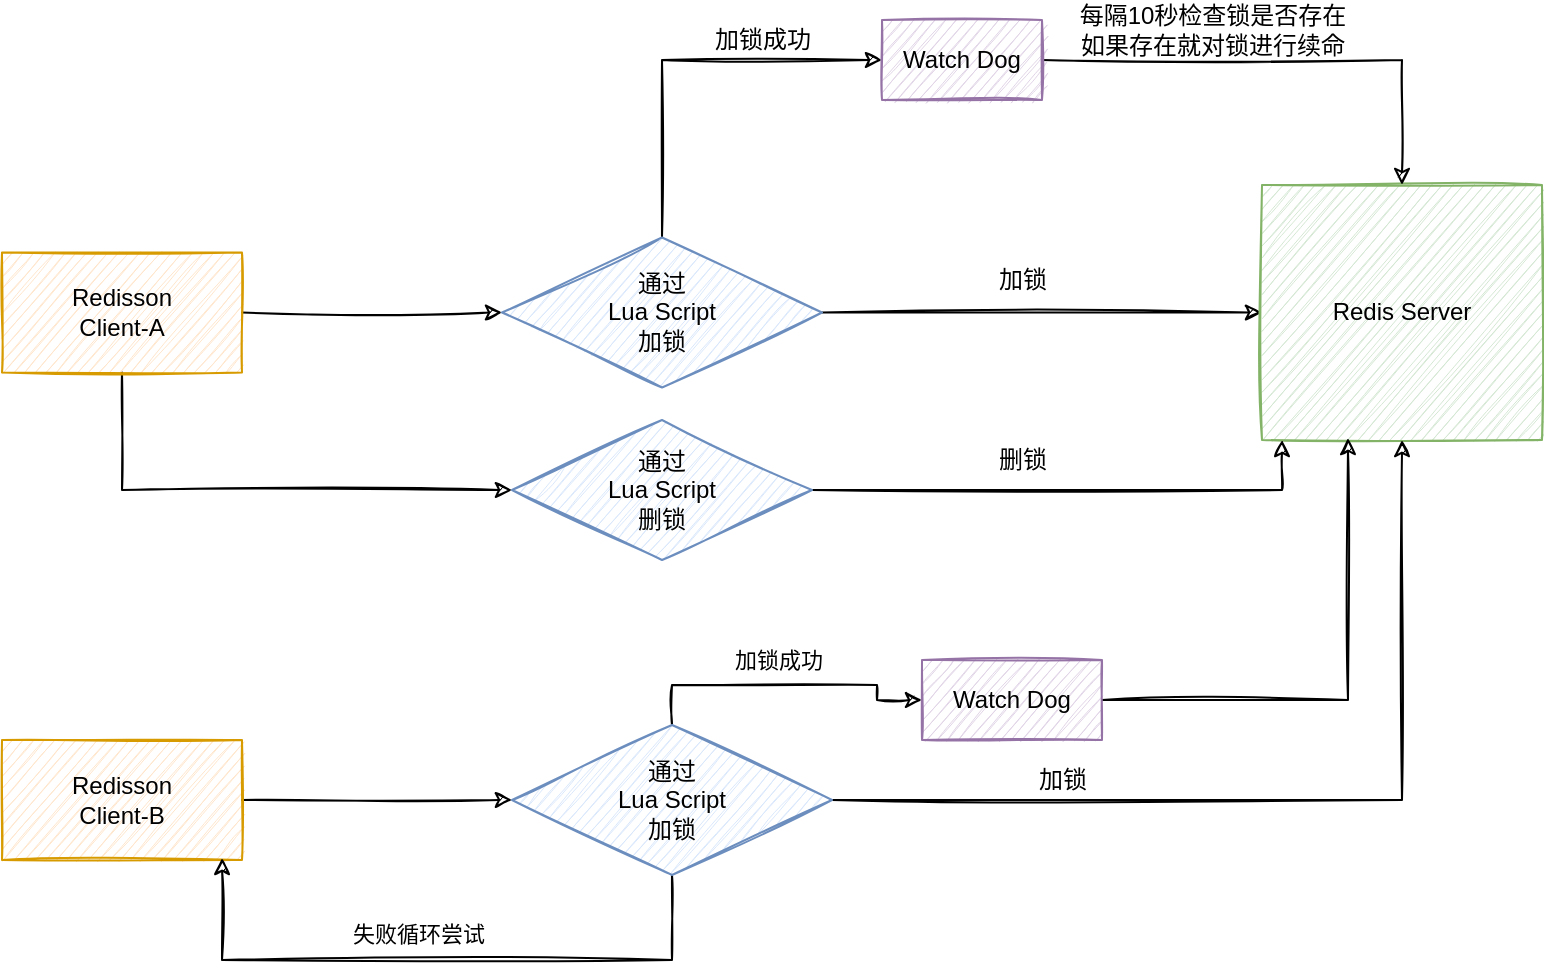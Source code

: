 <mxfile version="14.4.9" type="github">
  <diagram id="9cDEp67NSv18wzoGlvG-" name="第 1 页">
    <mxGraphModel dx="1302" dy="663" grid="1" gridSize="10" guides="1" tooltips="1" connect="1" arrows="1" fold="1" page="1" pageScale="1" pageWidth="827" pageHeight="1169" math="0" shadow="0">
      <root>
        <mxCell id="0" />
        <mxCell id="1" parent="0" />
        <mxCell id="rUE2fHd26LtLvrVWhQQe-4" style="edgeStyle=orthogonalEdgeStyle;rounded=0;sketch=1;orthogonalLoop=1;jettySize=auto;html=1;exitX=1;exitY=0.5;exitDx=0;exitDy=0;" edge="1" parent="1" source="rUE2fHd26LtLvrVWhQQe-1" target="rUE2fHd26LtLvrVWhQQe-2">
          <mxGeometry relative="1" as="geometry" />
        </mxCell>
        <mxCell id="rUE2fHd26LtLvrVWhQQe-23" style="edgeStyle=orthogonalEdgeStyle;rounded=0;sketch=1;orthogonalLoop=1;jettySize=auto;html=1;exitX=0.5;exitY=1;exitDx=0;exitDy=0;entryX=0;entryY=0.5;entryDx=0;entryDy=0;" edge="1" parent="1" source="rUE2fHd26LtLvrVWhQQe-1" target="rUE2fHd26LtLvrVWhQQe-16">
          <mxGeometry relative="1" as="geometry" />
        </mxCell>
        <mxCell id="rUE2fHd26LtLvrVWhQQe-1" value="Redisson&lt;br&gt;Client-A" style="whiteSpace=wrap;html=1;sketch=1;fillColor=#ffe6cc;strokeColor=#d79b00;" vertex="1" parent="1">
          <mxGeometry x="30" y="166.25" width="120" height="60" as="geometry" />
        </mxCell>
        <mxCell id="rUE2fHd26LtLvrVWhQQe-7" style="edgeStyle=orthogonalEdgeStyle;rounded=0;sketch=1;orthogonalLoop=1;jettySize=auto;html=1;exitX=1;exitY=0.5;exitDx=0;exitDy=0;entryX=0;entryY=0.5;entryDx=0;entryDy=0;" edge="1" parent="1" source="rUE2fHd26LtLvrVWhQQe-2" target="rUE2fHd26LtLvrVWhQQe-8">
          <mxGeometry relative="1" as="geometry">
            <mxPoint x="520" y="163" as="targetPoint" />
          </mxGeometry>
        </mxCell>
        <mxCell id="rUE2fHd26LtLvrVWhQQe-10" style="edgeStyle=orthogonalEdgeStyle;rounded=0;sketch=1;orthogonalLoop=1;jettySize=auto;html=1;exitX=0.5;exitY=0;exitDx=0;exitDy=0;entryX=0;entryY=0.5;entryDx=0;entryDy=0;" edge="1" parent="1" source="rUE2fHd26LtLvrVWhQQe-2" target="rUE2fHd26LtLvrVWhQQe-11">
          <mxGeometry relative="1" as="geometry">
            <mxPoint x="370" y="80" as="targetPoint" />
          </mxGeometry>
        </mxCell>
        <mxCell id="rUE2fHd26LtLvrVWhQQe-2" value="通过&lt;br&gt;Lua Script&lt;br&gt;加锁" style="rhombus;whiteSpace=wrap;html=1;sketch=1;fillColor=#dae8fc;strokeColor=#6c8ebf;" vertex="1" parent="1">
          <mxGeometry x="280" y="158.75" width="160" height="75" as="geometry" />
        </mxCell>
        <mxCell id="rUE2fHd26LtLvrVWhQQe-8" value="Redis Server" style="rounded=0;whiteSpace=wrap;html=1;sketch=1;fillColor=#d5e8d4;strokeColor=#82b366;" vertex="1" parent="1">
          <mxGeometry x="660" y="132.5" width="140" height="127.5" as="geometry" />
        </mxCell>
        <mxCell id="rUE2fHd26LtLvrVWhQQe-13" style="edgeStyle=orthogonalEdgeStyle;rounded=0;sketch=1;orthogonalLoop=1;jettySize=auto;html=1;exitX=1;exitY=0.5;exitDx=0;exitDy=0;" edge="1" parent="1" source="rUE2fHd26LtLvrVWhQQe-11" target="rUE2fHd26LtLvrVWhQQe-8">
          <mxGeometry relative="1" as="geometry" />
        </mxCell>
        <mxCell id="rUE2fHd26LtLvrVWhQQe-11" value="Watch Dog" style="rounded=0;whiteSpace=wrap;html=1;sketch=1;fillColor=#e1d5e7;strokeColor=#9673a6;" vertex="1" parent="1">
          <mxGeometry x="470" y="50" width="80" height="40" as="geometry" />
        </mxCell>
        <mxCell id="rUE2fHd26LtLvrVWhQQe-12" value="加锁成功" style="text;html=1;align=center;verticalAlign=middle;resizable=0;points=[];autosize=1;" vertex="1" parent="1">
          <mxGeometry x="380" y="50" width="60" height="20" as="geometry" />
        </mxCell>
        <mxCell id="rUE2fHd26LtLvrVWhQQe-14" value="每隔10秒检查锁是否存在&lt;br&gt;如果存在就对锁进行续命" style="text;html=1;align=center;verticalAlign=middle;resizable=0;points=[];autosize=1;" vertex="1" parent="1">
          <mxGeometry x="560" y="40" width="150" height="30" as="geometry" />
        </mxCell>
        <mxCell id="rUE2fHd26LtLvrVWhQQe-15" value="加锁" style="text;html=1;align=center;verticalAlign=middle;resizable=0;points=[];autosize=1;" vertex="1" parent="1">
          <mxGeometry x="520" y="170" width="40" height="20" as="geometry" />
        </mxCell>
        <mxCell id="rUE2fHd26LtLvrVWhQQe-17" style="edgeStyle=orthogonalEdgeStyle;rounded=0;sketch=1;orthogonalLoop=1;jettySize=auto;html=1;exitX=1;exitY=0.5;exitDx=0;exitDy=0;" edge="1" parent="1" source="rUE2fHd26LtLvrVWhQQe-16" target="rUE2fHd26LtLvrVWhQQe-8">
          <mxGeometry relative="1" as="geometry">
            <Array as="points">
              <mxPoint x="670" y="285" />
            </Array>
          </mxGeometry>
        </mxCell>
        <mxCell id="rUE2fHd26LtLvrVWhQQe-16" value="通过&lt;br&gt;Lua Script&lt;br&gt;删锁" style="rhombus;whiteSpace=wrap;html=1;sketch=1;fillColor=#dae8fc;strokeColor=#6c8ebf;" vertex="1" parent="1">
          <mxGeometry x="285" y="250" width="150" height="70" as="geometry" />
        </mxCell>
        <mxCell id="rUE2fHd26LtLvrVWhQQe-18" value="删锁" style="text;html=1;align=center;verticalAlign=middle;resizable=0;points=[];autosize=1;" vertex="1" parent="1">
          <mxGeometry x="520" y="260" width="40" height="20" as="geometry" />
        </mxCell>
        <mxCell id="rUE2fHd26LtLvrVWhQQe-25" style="edgeStyle=orthogonalEdgeStyle;rounded=0;sketch=1;orthogonalLoop=1;jettySize=auto;html=1;exitX=1;exitY=0.5;exitDx=0;exitDy=0;entryX=0;entryY=0.5;entryDx=0;entryDy=0;" edge="1" parent="1" source="rUE2fHd26LtLvrVWhQQe-24" target="rUE2fHd26LtLvrVWhQQe-30">
          <mxGeometry relative="1" as="geometry" />
        </mxCell>
        <mxCell id="rUE2fHd26LtLvrVWhQQe-24" value="&lt;span&gt;Redisson&lt;/span&gt;&lt;br&gt;&lt;span&gt;Client-B&lt;/span&gt;" style="rounded=0;whiteSpace=wrap;html=1;sketch=1;fillColor=#ffe6cc;strokeColor=#d79b00;" vertex="1" parent="1">
          <mxGeometry x="30" y="410" width="120" height="60" as="geometry" />
        </mxCell>
        <mxCell id="rUE2fHd26LtLvrVWhQQe-31" style="edgeStyle=orthogonalEdgeStyle;rounded=0;sketch=1;orthogonalLoop=1;jettySize=auto;html=1;exitX=1;exitY=0.5;exitDx=0;exitDy=0;" edge="1" parent="1" source="rUE2fHd26LtLvrVWhQQe-30" target="rUE2fHd26LtLvrVWhQQe-8">
          <mxGeometry relative="1" as="geometry" />
        </mxCell>
        <mxCell id="rUE2fHd26LtLvrVWhQQe-34" style="edgeStyle=orthogonalEdgeStyle;rounded=0;sketch=1;orthogonalLoop=1;jettySize=auto;html=1;exitX=0.5;exitY=0;exitDx=0;exitDy=0;" edge="1" parent="1" source="rUE2fHd26LtLvrVWhQQe-30" target="rUE2fHd26LtLvrVWhQQe-33">
          <mxGeometry relative="1" as="geometry" />
        </mxCell>
        <mxCell id="rUE2fHd26LtLvrVWhQQe-37" value="加锁成功" style="edgeLabel;html=1;align=center;verticalAlign=middle;resizable=0;points=[];" vertex="1" connectable="0" parent="rUE2fHd26LtLvrVWhQQe-34">
          <mxGeometry x="0.041" y="3" relative="1" as="geometry">
            <mxPoint x="-7" y="-9.5" as="offset" />
          </mxGeometry>
        </mxCell>
        <mxCell id="rUE2fHd26LtLvrVWhQQe-40" style="edgeStyle=orthogonalEdgeStyle;rounded=0;sketch=1;orthogonalLoop=1;jettySize=auto;html=1;exitX=0.5;exitY=1;exitDx=0;exitDy=0;entryX=0.917;entryY=0.983;entryDx=0;entryDy=0;entryPerimeter=0;" edge="1" parent="1" source="rUE2fHd26LtLvrVWhQQe-30" target="rUE2fHd26LtLvrVWhQQe-24">
          <mxGeometry relative="1" as="geometry">
            <Array as="points">
              <mxPoint x="365" y="520" />
              <mxPoint x="140" y="520" />
            </Array>
          </mxGeometry>
        </mxCell>
        <mxCell id="rUE2fHd26LtLvrVWhQQe-41" value="失败循环尝试" style="edgeLabel;html=1;align=center;verticalAlign=middle;resizable=0;points=[];" vertex="1" connectable="0" parent="rUE2fHd26LtLvrVWhQQe-40">
          <mxGeometry x="0.111" y="-1" relative="1" as="geometry">
            <mxPoint x="7" y="-12" as="offset" />
          </mxGeometry>
        </mxCell>
        <mxCell id="rUE2fHd26LtLvrVWhQQe-30" value="通过&lt;br&gt;Lua Script&lt;br&gt;加锁" style="rhombus;whiteSpace=wrap;html=1;sketch=1;fillColor=#dae8fc;strokeColor=#6c8ebf;" vertex="1" parent="1">
          <mxGeometry x="285" y="402.5" width="160" height="75" as="geometry" />
        </mxCell>
        <mxCell id="rUE2fHd26LtLvrVWhQQe-32" value="加锁" style="text;html=1;align=center;verticalAlign=middle;resizable=0;points=[];autosize=1;" vertex="1" parent="1">
          <mxGeometry x="540" y="420" width="40" height="20" as="geometry" />
        </mxCell>
        <mxCell id="rUE2fHd26LtLvrVWhQQe-35" style="edgeStyle=orthogonalEdgeStyle;rounded=0;sketch=1;orthogonalLoop=1;jettySize=auto;html=1;entryX=0.307;entryY=0.992;entryDx=0;entryDy=0;entryPerimeter=0;" edge="1" parent="1" source="rUE2fHd26LtLvrVWhQQe-33" target="rUE2fHd26LtLvrVWhQQe-8">
          <mxGeometry relative="1" as="geometry">
            <mxPoint x="702" y="310" as="targetPoint" />
          </mxGeometry>
        </mxCell>
        <mxCell id="rUE2fHd26LtLvrVWhQQe-33" value="&lt;span&gt;Watch Dog&lt;/span&gt;" style="rounded=0;whiteSpace=wrap;html=1;sketch=1;fillColor=#e1d5e7;strokeColor=#9673a6;" vertex="1" parent="1">
          <mxGeometry x="490" y="370" width="90" height="40" as="geometry" />
        </mxCell>
      </root>
    </mxGraphModel>
  </diagram>
</mxfile>

